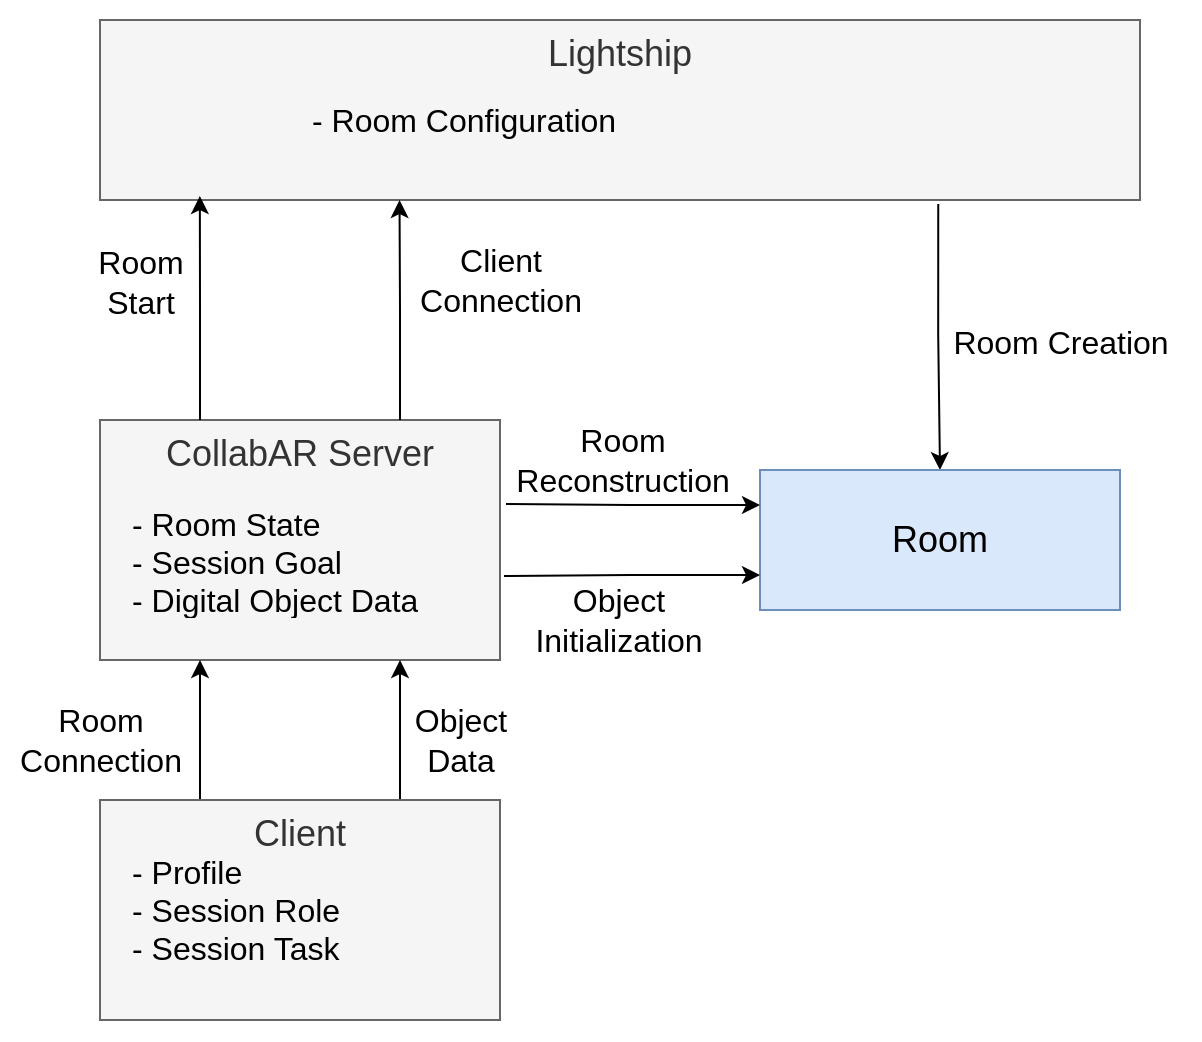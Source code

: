 <mxfile version="28.0.6">
  <diagram name="Page-1" id="nTvZF3qgyd3iMXBJErwH">
    <mxGraphModel dx="1426" dy="841" grid="1" gridSize="10" guides="1" tooltips="1" connect="1" arrows="1" fold="1" page="1" pageScale="1" pageWidth="827" pageHeight="1169" math="0" shadow="0">
      <root>
        <mxCell id="0" />
        <mxCell id="1" parent="0" />
        <mxCell id="xmyFc0XgqRt_tl342oD8-20" value="" style="rounded=0;whiteSpace=wrap;html=1;strokeColor=none;" vertex="1" parent="1">
          <mxGeometry x="70" y="10" width="600" height="520" as="geometry" />
        </mxCell>
        <mxCell id="hrrgfzwv60jZ4S63TBEu-1" value="CollabAR Server" style="rounded=0;whiteSpace=wrap;html=1;fontSize=18;verticalAlign=top;fillColor=#f5f5f5;fontColor=#333333;strokeColor=#666666;" parent="1" vertex="1">
          <mxGeometry x="120" y="220" width="200" height="120" as="geometry" />
        </mxCell>
        <mxCell id="xmyFc0XgqRt_tl342oD8-7" style="edgeStyle=orthogonalEdgeStyle;rounded=0;orthogonalLoop=1;jettySize=auto;html=1;exitX=0.25;exitY=0;exitDx=0;exitDy=0;entryX=0.25;entryY=1;entryDx=0;entryDy=0;" edge="1" parent="1" source="hrrgfzwv60jZ4S63TBEu-3" target="hrrgfzwv60jZ4S63TBEu-1">
          <mxGeometry relative="1" as="geometry" />
        </mxCell>
        <mxCell id="xmyFc0XgqRt_tl342oD8-8" value="Room&lt;div&gt;Connection&lt;/div&gt;" style="edgeLabel;html=1;align=center;verticalAlign=middle;resizable=0;points=[];fontSize=16;labelBackgroundColor=none;" vertex="1" connectable="0" parent="xmyFc0XgqRt_tl342oD8-7">
          <mxGeometry x="0.286" y="-2" relative="1" as="geometry">
            <mxPoint x="-52" y="15" as="offset" />
          </mxGeometry>
        </mxCell>
        <mxCell id="xmyFc0XgqRt_tl342oD8-9" style="edgeStyle=orthogonalEdgeStyle;rounded=0;orthogonalLoop=1;jettySize=auto;html=1;exitX=0.75;exitY=0;exitDx=0;exitDy=0;entryX=0.75;entryY=1;entryDx=0;entryDy=0;" edge="1" parent="1" source="hrrgfzwv60jZ4S63TBEu-3" target="hrrgfzwv60jZ4S63TBEu-1">
          <mxGeometry relative="1" as="geometry" />
        </mxCell>
        <mxCell id="xmyFc0XgqRt_tl342oD8-19" value="Object&lt;div&gt;Data&lt;/div&gt;" style="edgeLabel;html=1;align=center;verticalAlign=middle;resizable=0;points=[];fontSize=16;labelBackgroundColor=none;" vertex="1" connectable="0" parent="xmyFc0XgqRt_tl342oD8-9">
          <mxGeometry x="-0.057" y="-1" relative="1" as="geometry">
            <mxPoint x="29" y="3" as="offset" />
          </mxGeometry>
        </mxCell>
        <mxCell id="hrrgfzwv60jZ4S63TBEu-3" value="Client" style="rounded=0;whiteSpace=wrap;html=1;fontSize=18;verticalAlign=top;fillColor=#f5f5f5;fontColor=#333333;strokeColor=#666666;" parent="1" vertex="1">
          <mxGeometry x="120" y="410" width="200" height="110" as="geometry" />
        </mxCell>
        <mxCell id="GPtdRGDKMHpEVYeSHmKi-1" style="edgeStyle=orthogonalEdgeStyle;rounded=0;orthogonalLoop=1;jettySize=auto;html=1;exitX=0.806;exitY=1.022;exitDx=0;exitDy=0;entryX=0.5;entryY=0;entryDx=0;entryDy=0;exitPerimeter=0;" parent="1" source="hrrgfzwv60jZ4S63TBEu-4" target="hrrgfzwv60jZ4S63TBEu-5" edge="1">
          <mxGeometry relative="1" as="geometry" />
        </mxCell>
        <mxCell id="GPtdRGDKMHpEVYeSHmKi-2" value="Room Creation" style="edgeLabel;html=1;align=center;verticalAlign=middle;resizable=0;points=[];fontSize=16;labelBackgroundColor=none;" parent="GPtdRGDKMHpEVYeSHmKi-1" vertex="1" connectable="0">
          <mxGeometry x="-0.1" y="-2" relative="1" as="geometry">
            <mxPoint x="63" y="8" as="offset" />
          </mxGeometry>
        </mxCell>
        <mxCell id="hrrgfzwv60jZ4S63TBEu-4" value="Lightship" style="rounded=0;whiteSpace=wrap;html=1;fontSize=18;verticalAlign=top;fillColor=#f5f5f5;fontColor=#333333;strokeColor=#666666;" parent="1" vertex="1">
          <mxGeometry x="120" y="20" width="520" height="90" as="geometry" />
        </mxCell>
        <mxCell id="hrrgfzwv60jZ4S63TBEu-5" value="Room" style="rounded=0;whiteSpace=wrap;html=1;fontSize=18;verticalAlign=middle;fillColor=#dae8fc;strokeColor=#6c8ebf;" parent="1" vertex="1">
          <mxGeometry x="450" y="245" width="180" height="70" as="geometry" />
        </mxCell>
        <mxCell id="hrrgfzwv60jZ4S63TBEu-6" value="- Profile&lt;div&gt;- Session Role&lt;/div&gt;&lt;div&gt;- Session Task&lt;/div&gt;" style="text;strokeColor=none;fillColor=none;align=left;verticalAlign=middle;spacingLeft=4;spacingRight=4;overflow=hidden;points=[[0,0.5],[1,0.5]];portConstraint=eastwest;rotatable=0;whiteSpace=wrap;html=1;fontSize=16;" parent="1" vertex="1">
          <mxGeometry x="130" y="430" width="140" height="70" as="geometry" />
        </mxCell>
        <mxCell id="hrrgfzwv60jZ4S63TBEu-11" value="- Room Configuration" style="text;strokeColor=none;fillColor=none;align=left;verticalAlign=middle;spacingLeft=4;spacingRight=4;overflow=hidden;points=[[0,0.5],[1,0.5]];portConstraint=eastwest;rotatable=0;whiteSpace=wrap;html=1;fontSize=16;" parent="1" vertex="1">
          <mxGeometry x="220" y="50" width="250" height="40" as="geometry" />
        </mxCell>
        <mxCell id="GPtdRGDKMHpEVYeSHmKi-5" value="- Room State&lt;div&gt;- Session Goal&lt;br&gt;&lt;div&gt;- Digital Object Data&lt;/div&gt;&lt;/div&gt;" style="text;strokeColor=none;fillColor=none;align=left;verticalAlign=middle;spacingLeft=4;spacingRight=4;overflow=hidden;points=[[0,0.5],[1,0.5]];portConstraint=eastwest;rotatable=0;whiteSpace=wrap;html=1;fontSize=16;" parent="1" vertex="1">
          <mxGeometry x="130" y="260" width="170" height="60" as="geometry" />
        </mxCell>
        <mxCell id="xmyFc0XgqRt_tl342oD8-3" style="edgeStyle=orthogonalEdgeStyle;rounded=0;orthogonalLoop=1;jettySize=auto;html=1;exitX=0.75;exitY=0;exitDx=0;exitDy=0;entryX=0.288;entryY=1;entryDx=0;entryDy=0;entryPerimeter=0;" edge="1" parent="1" source="hrrgfzwv60jZ4S63TBEu-1" target="hrrgfzwv60jZ4S63TBEu-4">
          <mxGeometry relative="1" as="geometry" />
        </mxCell>
        <mxCell id="xmyFc0XgqRt_tl342oD8-4" value="Client&lt;div&gt;Connection&lt;/div&gt;" style="edgeLabel;html=1;align=center;verticalAlign=middle;resizable=0;points=[];fontSize=16;labelBackgroundColor=none;" vertex="1" connectable="0" parent="xmyFc0XgqRt_tl342oD8-3">
          <mxGeometry x="-0.004" y="-2" relative="1" as="geometry">
            <mxPoint x="48" y="-15" as="offset" />
          </mxGeometry>
        </mxCell>
        <mxCell id="xmyFc0XgqRt_tl342oD8-5" style="edgeStyle=orthogonalEdgeStyle;rounded=0;orthogonalLoop=1;jettySize=auto;html=1;exitX=0.25;exitY=0;exitDx=0;exitDy=0;entryX=0.096;entryY=0.978;entryDx=0;entryDy=0;entryPerimeter=0;" edge="1" parent="1" source="hrrgfzwv60jZ4S63TBEu-1" target="hrrgfzwv60jZ4S63TBEu-4">
          <mxGeometry relative="1" as="geometry" />
        </mxCell>
        <mxCell id="xmyFc0XgqRt_tl342oD8-6" value="Room&lt;div&gt;Start&lt;/div&gt;" style="edgeLabel;html=1;align=center;verticalAlign=middle;resizable=0;points=[];fontSize=16;labelBackgroundColor=none;" vertex="1" connectable="0" parent="xmyFc0XgqRt_tl342oD8-5">
          <mxGeometry x="0.099" y="3" relative="1" as="geometry">
            <mxPoint x="-27" y="-8" as="offset" />
          </mxGeometry>
        </mxCell>
        <mxCell id="xmyFc0XgqRt_tl342oD8-14" style="edgeStyle=orthogonalEdgeStyle;rounded=0;orthogonalLoop=1;jettySize=auto;html=1;exitX=0;exitY=0.25;exitDx=0;exitDy=0;entryX=1.015;entryY=0.35;entryDx=0;entryDy=0;entryPerimeter=0;startArrow=classic;startFill=1;endArrow=none;endFill=0;" edge="1" parent="1" source="hrrgfzwv60jZ4S63TBEu-5" target="hrrgfzwv60jZ4S63TBEu-1">
          <mxGeometry relative="1" as="geometry" />
        </mxCell>
        <mxCell id="xmyFc0XgqRt_tl342oD8-15" value="Room&lt;div&gt;Reconstruction&lt;/div&gt;" style="edgeLabel;html=1;align=center;verticalAlign=middle;resizable=0;points=[];fontSize=16;labelBackgroundColor=none;" vertex="1" connectable="0" parent="xmyFc0XgqRt_tl342oD8-14">
          <mxGeometry x="0.122" y="3" relative="1" as="geometry">
            <mxPoint x="2" y="-25" as="offset" />
          </mxGeometry>
        </mxCell>
        <mxCell id="xmyFc0XgqRt_tl342oD8-17" style="edgeStyle=orthogonalEdgeStyle;rounded=0;orthogonalLoop=1;jettySize=auto;html=1;exitX=0;exitY=0.75;exitDx=0;exitDy=0;entryX=1.01;entryY=0.65;entryDx=0;entryDy=0;entryPerimeter=0;startArrow=classic;startFill=1;endArrow=none;endFill=0;" edge="1" parent="1" source="hrrgfzwv60jZ4S63TBEu-5" target="hrrgfzwv60jZ4S63TBEu-1">
          <mxGeometry relative="1" as="geometry" />
        </mxCell>
        <mxCell id="xmyFc0XgqRt_tl342oD8-18" value="Object&lt;div&gt;Initialization&lt;/div&gt;" style="edgeLabel;html=1;align=center;verticalAlign=middle;resizable=0;points=[];fontSize=16;labelBackgroundColor=none;" vertex="1" connectable="0" parent="xmyFc0XgqRt_tl342oD8-17">
          <mxGeometry x="0.113" relative="1" as="geometry">
            <mxPoint y="22" as="offset" />
          </mxGeometry>
        </mxCell>
      </root>
    </mxGraphModel>
  </diagram>
</mxfile>
